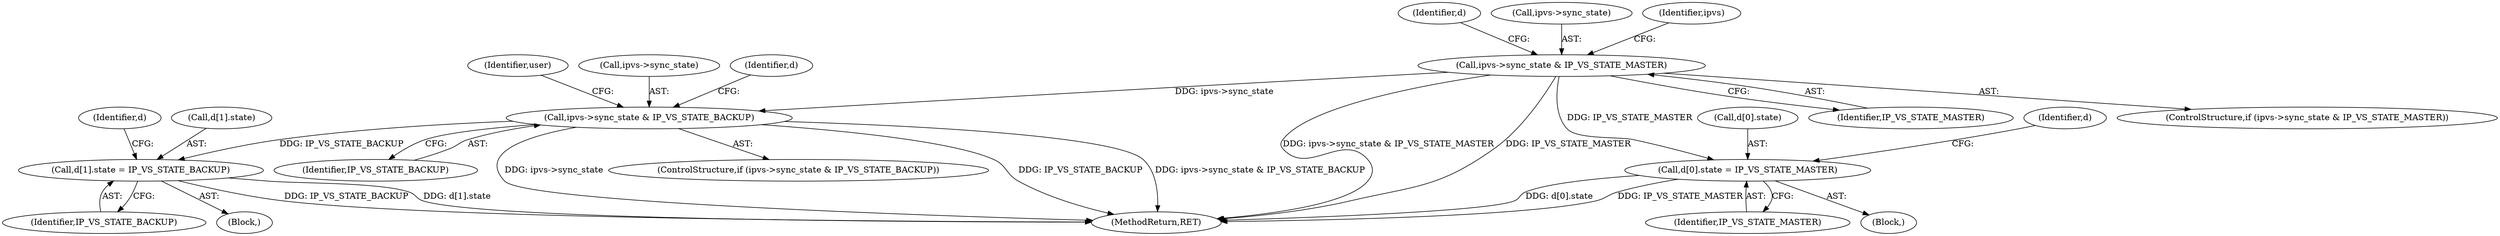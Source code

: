 digraph "0_linux_2d8a041b7bfe1097af21441cb77d6af95f4f4680@pointer" {
"1000209" [label="(Call,ipvs->sync_state & IP_VS_STATE_MASTER)"];
"1000215" [label="(Call,d[0].state = IP_VS_STATE_MASTER)"];
"1000247" [label="(Call,ipvs->sync_state & IP_VS_STATE_BACKUP)"];
"1000253" [label="(Call,d[1].state = IP_VS_STATE_BACKUP)"];
"1000208" [label="(ControlStructure,if (ipvs->sync_state & IP_VS_STATE_MASTER))"];
"1000216" [label="(Call,d[0].state)"];
"1000225" [label="(Identifier,d)"];
"1000218" [label="(Identifier,d)"];
"1000221" [label="(Identifier,IP_VS_STATE_MASTER)"];
"1000251" [label="(Identifier,IP_VS_STATE_BACKUP)"];
"1000248" [label="(Call,ipvs->sync_state)"];
"1000215" [label="(Call,d[0].state = IP_VS_STATE_MASTER)"];
"1000259" [label="(Identifier,IP_VS_STATE_BACKUP)"];
"1000263" [label="(Identifier,d)"];
"1000575" [label="(MethodReturn,RET)"];
"1000209" [label="(Call,ipvs->sync_state & IP_VS_STATE_MASTER)"];
"1000214" [label="(Block,)"];
"1000253" [label="(Call,d[1].state = IP_VS_STATE_BACKUP)"];
"1000210" [label="(Call,ipvs->sync_state)"];
"1000249" [label="(Identifier,ipvs)"];
"1000256" [label="(Identifier,d)"];
"1000213" [label="(Identifier,IP_VS_STATE_MASTER)"];
"1000252" [label="(Block,)"];
"1000246" [label="(ControlStructure,if (ipvs->sync_state & IP_VS_STATE_BACKUP))"];
"1000254" [label="(Call,d[1].state)"];
"1000287" [label="(Identifier,user)"];
"1000247" [label="(Call,ipvs->sync_state & IP_VS_STATE_BACKUP)"];
"1000209" -> "1000208"  [label="AST: "];
"1000209" -> "1000213"  [label="CFG: "];
"1000210" -> "1000209"  [label="AST: "];
"1000213" -> "1000209"  [label="AST: "];
"1000218" -> "1000209"  [label="CFG: "];
"1000249" -> "1000209"  [label="CFG: "];
"1000209" -> "1000575"  [label="DDG: ipvs->sync_state & IP_VS_STATE_MASTER"];
"1000209" -> "1000575"  [label="DDG: IP_VS_STATE_MASTER"];
"1000209" -> "1000215"  [label="DDG: IP_VS_STATE_MASTER"];
"1000209" -> "1000247"  [label="DDG: ipvs->sync_state"];
"1000215" -> "1000214"  [label="AST: "];
"1000215" -> "1000221"  [label="CFG: "];
"1000216" -> "1000215"  [label="AST: "];
"1000221" -> "1000215"  [label="AST: "];
"1000225" -> "1000215"  [label="CFG: "];
"1000215" -> "1000575"  [label="DDG: IP_VS_STATE_MASTER"];
"1000215" -> "1000575"  [label="DDG: d[0].state"];
"1000247" -> "1000246"  [label="AST: "];
"1000247" -> "1000251"  [label="CFG: "];
"1000248" -> "1000247"  [label="AST: "];
"1000251" -> "1000247"  [label="AST: "];
"1000256" -> "1000247"  [label="CFG: "];
"1000287" -> "1000247"  [label="CFG: "];
"1000247" -> "1000575"  [label="DDG: ipvs->sync_state"];
"1000247" -> "1000575"  [label="DDG: IP_VS_STATE_BACKUP"];
"1000247" -> "1000575"  [label="DDG: ipvs->sync_state & IP_VS_STATE_BACKUP"];
"1000247" -> "1000253"  [label="DDG: IP_VS_STATE_BACKUP"];
"1000253" -> "1000252"  [label="AST: "];
"1000253" -> "1000259"  [label="CFG: "];
"1000254" -> "1000253"  [label="AST: "];
"1000259" -> "1000253"  [label="AST: "];
"1000263" -> "1000253"  [label="CFG: "];
"1000253" -> "1000575"  [label="DDG: IP_VS_STATE_BACKUP"];
"1000253" -> "1000575"  [label="DDG: d[1].state"];
}
